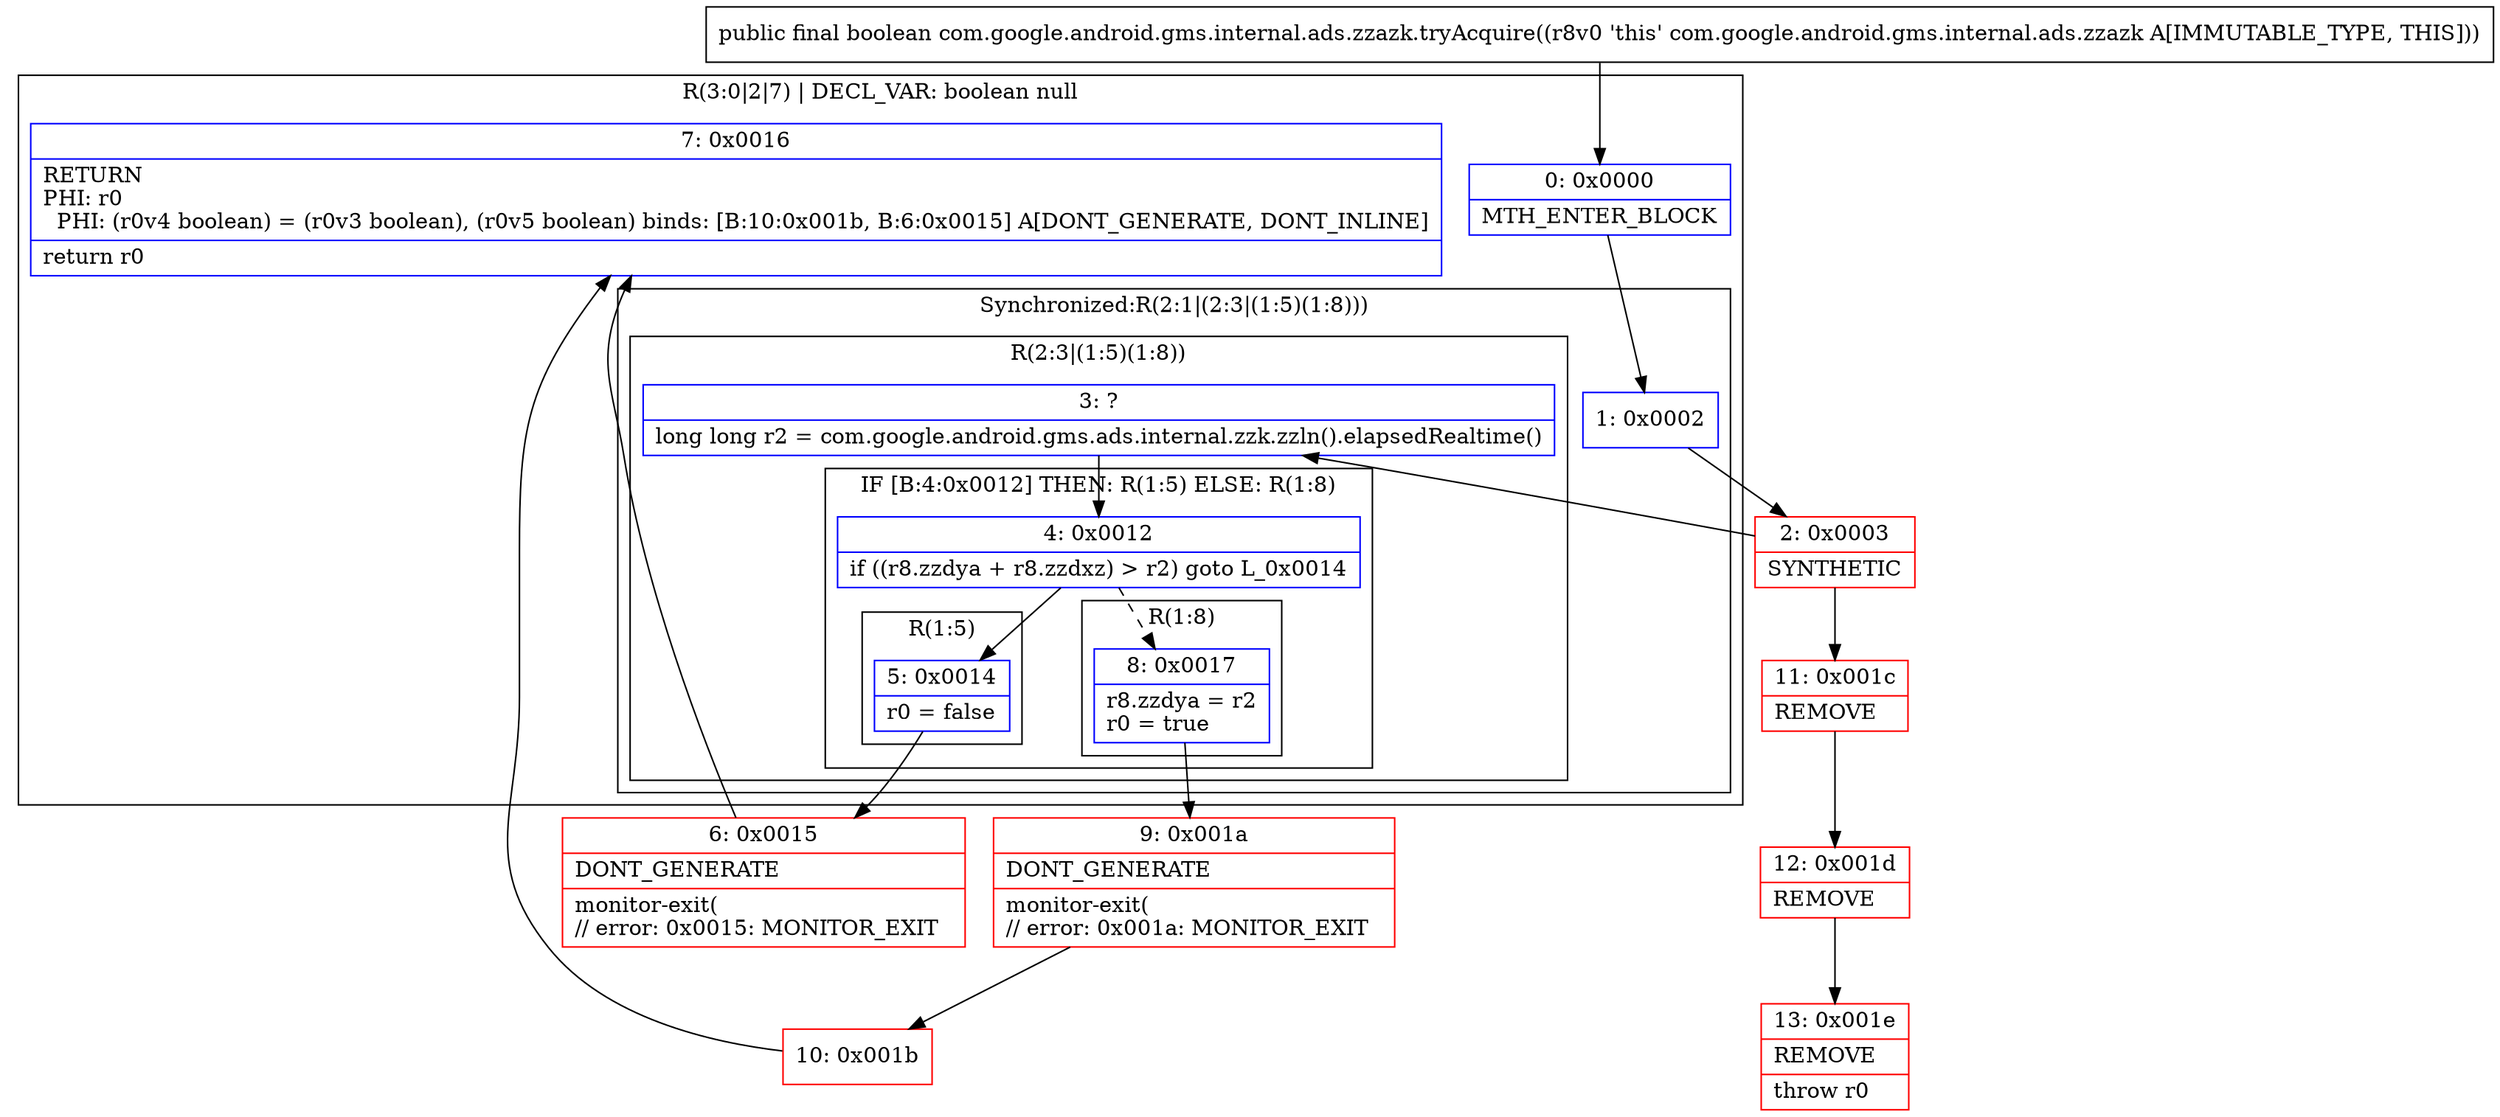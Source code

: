 digraph "CFG forcom.google.android.gms.internal.ads.zzazk.tryAcquire()Z" {
subgraph cluster_Region_524969254 {
label = "R(3:0|2|7) | DECL_VAR: boolean null\l";
node [shape=record,color=blue];
Node_0 [shape=record,label="{0\:\ 0x0000|MTH_ENTER_BLOCK\l}"];
subgraph cluster_SynchronizedRegion_1990037910 {
label = "Synchronized:R(2:1|(2:3|(1:5)(1:8)))";
node [shape=record,color=blue];
Node_1 [shape=record,label="{1\:\ 0x0002}"];
subgraph cluster_Region_12264239 {
label = "R(2:3|(1:5)(1:8))";
node [shape=record,color=blue];
Node_3 [shape=record,label="{3\:\ ?|long long r2 = com.google.android.gms.ads.internal.zzk.zzln().elapsedRealtime()\l}"];
subgraph cluster_IfRegion_2068062130 {
label = "IF [B:4:0x0012] THEN: R(1:5) ELSE: R(1:8)";
node [shape=record,color=blue];
Node_4 [shape=record,label="{4\:\ 0x0012|if ((r8.zzdya + r8.zzdxz) \> r2) goto L_0x0014\l}"];
subgraph cluster_Region_638133301 {
label = "R(1:5)";
node [shape=record,color=blue];
Node_5 [shape=record,label="{5\:\ 0x0014|r0 = false\l}"];
}
subgraph cluster_Region_807180973 {
label = "R(1:8)";
node [shape=record,color=blue];
Node_8 [shape=record,label="{8\:\ 0x0017|r8.zzdya = r2\lr0 = true\l}"];
}
}
}
}
Node_7 [shape=record,label="{7\:\ 0x0016|RETURN\lPHI: r0 \l  PHI: (r0v4 boolean) = (r0v3 boolean), (r0v5 boolean) binds: [B:10:0x001b, B:6:0x0015] A[DONT_GENERATE, DONT_INLINE]\l|return r0\l}"];
}
Node_2 [shape=record,color=red,label="{2\:\ 0x0003|SYNTHETIC\l}"];
Node_6 [shape=record,color=red,label="{6\:\ 0x0015|DONT_GENERATE\l|monitor\-exit(\l\/\/ error: 0x0015: MONITOR_EXIT  \l}"];
Node_9 [shape=record,color=red,label="{9\:\ 0x001a|DONT_GENERATE\l|monitor\-exit(\l\/\/ error: 0x001a: MONITOR_EXIT  \l}"];
Node_10 [shape=record,color=red,label="{10\:\ 0x001b}"];
Node_11 [shape=record,color=red,label="{11\:\ 0x001c|REMOVE\l}"];
Node_12 [shape=record,color=red,label="{12\:\ 0x001d|REMOVE\l}"];
Node_13 [shape=record,color=red,label="{13\:\ 0x001e|REMOVE\l|throw r0\l}"];
MethodNode[shape=record,label="{public final boolean com.google.android.gms.internal.ads.zzazk.tryAcquire((r8v0 'this' com.google.android.gms.internal.ads.zzazk A[IMMUTABLE_TYPE, THIS])) }"];
MethodNode -> Node_0;
Node_0 -> Node_1;
Node_1 -> Node_2;
Node_3 -> Node_4;
Node_4 -> Node_5;
Node_4 -> Node_8[style=dashed];
Node_5 -> Node_6;
Node_8 -> Node_9;
Node_2 -> Node_3;
Node_2 -> Node_11;
Node_6 -> Node_7;
Node_9 -> Node_10;
Node_10 -> Node_7;
Node_11 -> Node_12;
Node_12 -> Node_13;
}

